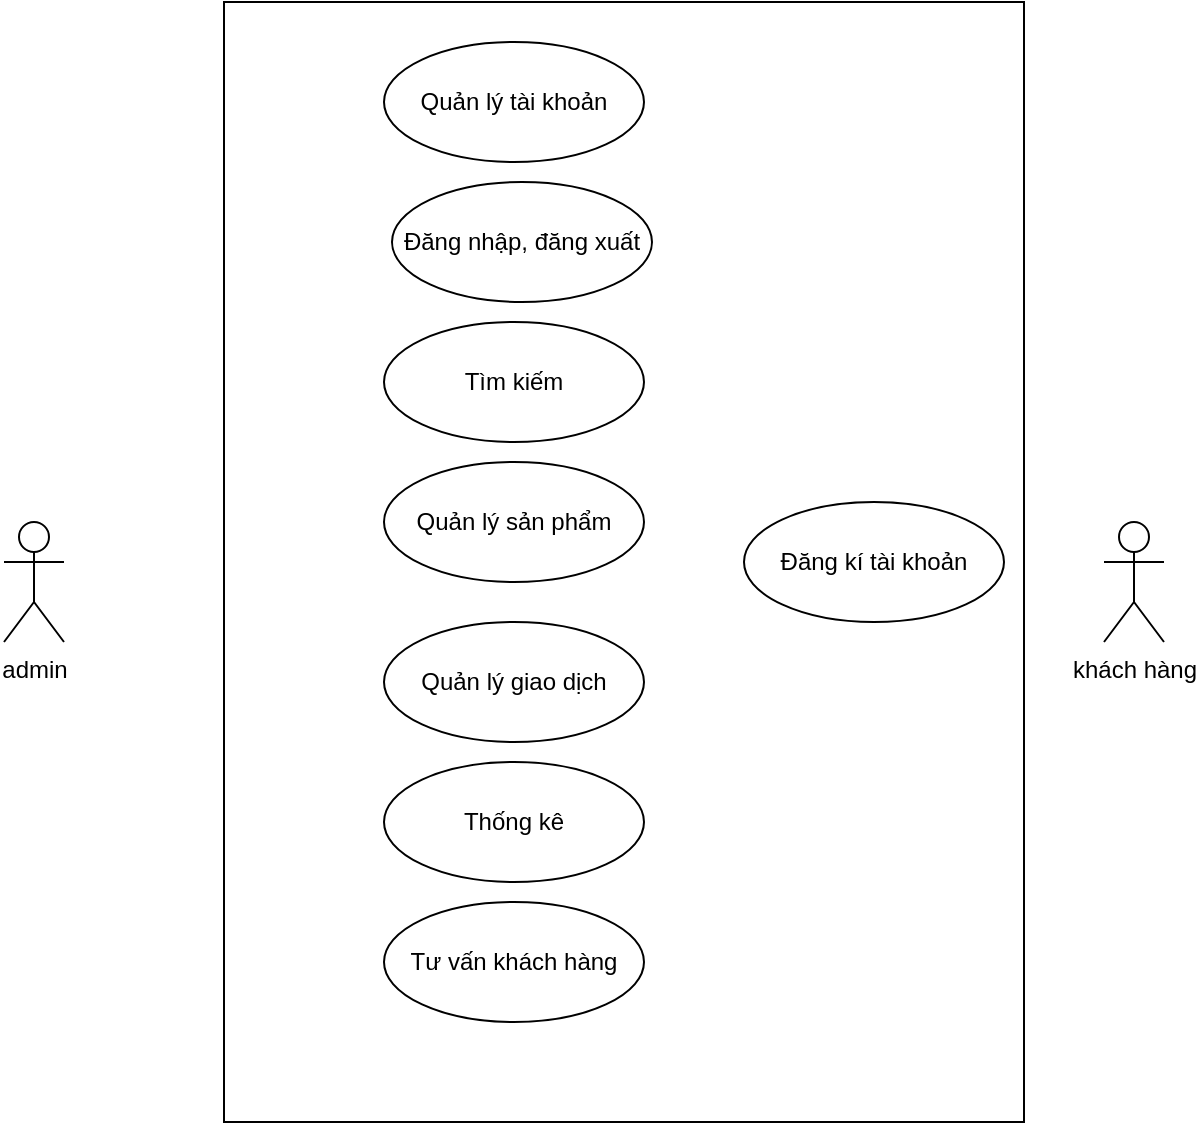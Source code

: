 <mxfile version="21.3.8" type="device">
  <diagram name="Trang-1" id="nlsrXPi6w8q5ogPkciGM">
    <mxGraphModel dx="1195" dy="630" grid="1" gridSize="10" guides="1" tooltips="1" connect="1" arrows="1" fold="1" page="1" pageScale="1" pageWidth="827" pageHeight="1169" math="0" shadow="0">
      <root>
        <mxCell id="0" />
        <mxCell id="1" parent="0" />
        <mxCell id="BA5M-CsOHM_7Ew7K0GmK-1" value="" style="rounded=0;whiteSpace=wrap;html=1;" vertex="1" parent="1">
          <mxGeometry x="200" y="40" width="400" height="560" as="geometry" />
        </mxCell>
        <mxCell id="BA5M-CsOHM_7Ew7K0GmK-2" value="admin" style="shape=umlActor;verticalLabelPosition=bottom;verticalAlign=top;html=1;outlineConnect=0;" vertex="1" parent="1">
          <mxGeometry x="90" y="300" width="30" height="60" as="geometry" />
        </mxCell>
        <mxCell id="BA5M-CsOHM_7Ew7K0GmK-3" value="khách hàng" style="shape=umlActor;verticalLabelPosition=bottom;verticalAlign=top;html=1;outlineConnect=0;" vertex="1" parent="1">
          <mxGeometry x="640" y="300" width="30" height="60" as="geometry" />
        </mxCell>
        <mxCell id="BA5M-CsOHM_7Ew7K0GmK-4" value="Tư vấn khách hàng" style="ellipse;whiteSpace=wrap;html=1;" vertex="1" parent="1">
          <mxGeometry x="280" y="490" width="130" height="60" as="geometry" />
        </mxCell>
        <mxCell id="BA5M-CsOHM_7Ew7K0GmK-6" value="Thống kê" style="ellipse;whiteSpace=wrap;html=1;" vertex="1" parent="1">
          <mxGeometry x="280" y="420" width="130" height="60" as="geometry" />
        </mxCell>
        <mxCell id="BA5M-CsOHM_7Ew7K0GmK-7" value="Quản lý giao dịch" style="ellipse;whiteSpace=wrap;html=1;" vertex="1" parent="1">
          <mxGeometry x="280" y="350" width="130" height="60" as="geometry" />
        </mxCell>
        <mxCell id="BA5M-CsOHM_7Ew7K0GmK-8" value="Quản lý sản phẩm" style="ellipse;whiteSpace=wrap;html=1;" vertex="1" parent="1">
          <mxGeometry x="280" y="270" width="130" height="60" as="geometry" />
        </mxCell>
        <mxCell id="BA5M-CsOHM_7Ew7K0GmK-9" value="Tìm kiếm" style="ellipse;whiteSpace=wrap;html=1;" vertex="1" parent="1">
          <mxGeometry x="280" y="200" width="130" height="60" as="geometry" />
        </mxCell>
        <mxCell id="BA5M-CsOHM_7Ew7K0GmK-10" value="Đăng nhập, đăng xuất" style="ellipse;whiteSpace=wrap;html=1;" vertex="1" parent="1">
          <mxGeometry x="284" y="130" width="130" height="60" as="geometry" />
        </mxCell>
        <mxCell id="BA5M-CsOHM_7Ew7K0GmK-11" value="Quản lý tài khoản" style="ellipse;whiteSpace=wrap;html=1;" vertex="1" parent="1">
          <mxGeometry x="280" y="60" width="130" height="60" as="geometry" />
        </mxCell>
        <mxCell id="BA5M-CsOHM_7Ew7K0GmK-13" value="Đăng kí tài khoản" style="ellipse;whiteSpace=wrap;html=1;" vertex="1" parent="1">
          <mxGeometry x="460" y="290" width="130" height="60" as="geometry" />
        </mxCell>
      </root>
    </mxGraphModel>
  </diagram>
</mxfile>
